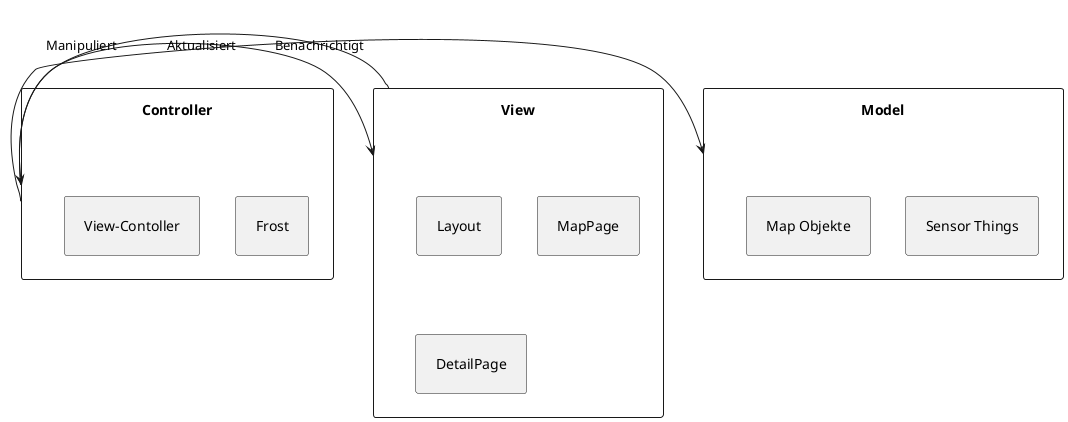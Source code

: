 @startuml Architektur

skinparam padding 10

rectangle Model {
    rectangle "Sensor Things"
    rectangle "Map Objekte"
}

rectangle Controller{
    rectangle "Frost"
    rectangle "View-Contoller"
}

rectangle View {
    rectangle "Layout"
    rectangle "MapPage"
    rectangle "DetailPage"
}

Controller -> View : Aktualisiert
View -> Controller : Benachrichtigt

Controller -> Model : Manipuliert

@enduml